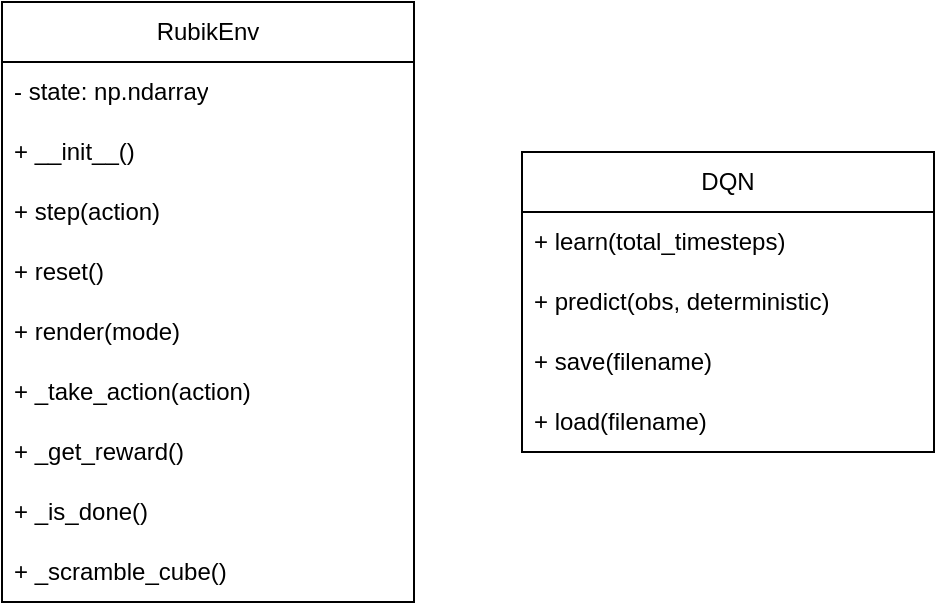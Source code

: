 <mxfile version="24.5.4" type="github">
  <diagram id="C5RBs43oDa-KdzZeNtuy" name="Page-1">
    <mxGraphModel dx="1434" dy="780" grid="1" gridSize="10" guides="1" tooltips="1" connect="1" arrows="1" fold="1" page="1" pageScale="1" pageWidth="827" pageHeight="1169" math="0" shadow="0">
      <root>
        <mxCell id="WIyWlLk6GJQsqaUBKTNV-0" />
        <mxCell id="WIyWlLk6GJQsqaUBKTNV-1" parent="WIyWlLk6GJQsqaUBKTNV-0" />
        <mxCell id="vCxSI7ly1SbANk6c9GBU-48" value="RubikEnv" style="swimlane;fontStyle=0;childLayout=stackLayout;horizontal=1;startSize=30;horizontalStack=0;resizeParent=1;resizeParentMax=0;resizeLast=0;collapsible=1;marginBottom=0;whiteSpace=wrap;html=1;" vertex="1" parent="WIyWlLk6GJQsqaUBKTNV-1">
          <mxGeometry x="190" y="90" width="206" height="300" as="geometry">
            <mxRectangle x="340" y="340" width="70" height="30" as="alternateBounds" />
          </mxGeometry>
        </mxCell>
        <mxCell id="vCxSI7ly1SbANk6c9GBU-49" value="- state: np.ndarray" style="text;strokeColor=none;fillColor=none;align=left;verticalAlign=middle;spacingLeft=4;spacingRight=4;overflow=hidden;points=[[0,0.5],[1,0.5]];portConstraint=eastwest;rotatable=0;whiteSpace=wrap;html=1;" vertex="1" parent="vCxSI7ly1SbANk6c9GBU-48">
          <mxGeometry y="30" width="206" height="30" as="geometry" />
        </mxCell>
        <mxCell id="vCxSI7ly1SbANk6c9GBU-54" value="+ __init__()" style="text;strokeColor=none;fillColor=none;align=left;verticalAlign=middle;spacingLeft=4;spacingRight=4;overflow=hidden;points=[[0,0.5],[1,0.5]];portConstraint=eastwest;rotatable=0;whiteSpace=wrap;html=1;" vertex="1" parent="vCxSI7ly1SbANk6c9GBU-48">
          <mxGeometry y="60" width="206" height="30" as="geometry" />
        </mxCell>
        <mxCell id="vCxSI7ly1SbANk6c9GBU-55" value="+ step(action)" style="text;strokeColor=none;fillColor=none;align=left;verticalAlign=middle;spacingLeft=4;spacingRight=4;overflow=hidden;points=[[0,0.5],[1,0.5]];portConstraint=eastwest;rotatable=0;whiteSpace=wrap;html=1;" vertex="1" parent="vCxSI7ly1SbANk6c9GBU-48">
          <mxGeometry y="90" width="206" height="30" as="geometry" />
        </mxCell>
        <mxCell id="vCxSI7ly1SbANk6c9GBU-56" value=" + reset()" style="text;strokeColor=none;fillColor=none;align=left;verticalAlign=middle;spacingLeft=4;spacingRight=4;overflow=hidden;points=[[0,0.5],[1,0.5]];portConstraint=eastwest;rotatable=0;whiteSpace=wrap;html=1;" vertex="1" parent="vCxSI7ly1SbANk6c9GBU-48">
          <mxGeometry y="120" width="206" height="30" as="geometry" />
        </mxCell>
        <mxCell id="vCxSI7ly1SbANk6c9GBU-57" value="+ render(mode)" style="text;strokeColor=none;fillColor=none;align=left;verticalAlign=middle;spacingLeft=4;spacingRight=4;overflow=hidden;points=[[0,0.5],[1,0.5]];portConstraint=eastwest;rotatable=0;whiteSpace=wrap;html=1;" vertex="1" parent="vCxSI7ly1SbANk6c9GBU-48">
          <mxGeometry y="150" width="206" height="30" as="geometry" />
        </mxCell>
        <mxCell id="vCxSI7ly1SbANk6c9GBU-58" value="+ _take_action(action)" style="text;strokeColor=none;fillColor=none;align=left;verticalAlign=middle;spacingLeft=4;spacingRight=4;overflow=hidden;points=[[0,0.5],[1,0.5]];portConstraint=eastwest;rotatable=0;whiteSpace=wrap;html=1;" vertex="1" parent="vCxSI7ly1SbANk6c9GBU-48">
          <mxGeometry y="180" width="206" height="30" as="geometry" />
        </mxCell>
        <mxCell id="vCxSI7ly1SbANk6c9GBU-59" value="+ _get_reward()" style="text;strokeColor=none;fillColor=none;align=left;verticalAlign=middle;spacingLeft=4;spacingRight=4;overflow=hidden;points=[[0,0.5],[1,0.5]];portConstraint=eastwest;rotatable=0;whiteSpace=wrap;html=1;" vertex="1" parent="vCxSI7ly1SbANk6c9GBU-48">
          <mxGeometry y="210" width="206" height="30" as="geometry" />
        </mxCell>
        <mxCell id="vCxSI7ly1SbANk6c9GBU-60" value=" + _is_done()" style="text;strokeColor=none;fillColor=none;align=left;verticalAlign=middle;spacingLeft=4;spacingRight=4;overflow=hidden;points=[[0,0.5],[1,0.5]];portConstraint=eastwest;rotatable=0;whiteSpace=wrap;html=1;" vertex="1" parent="vCxSI7ly1SbANk6c9GBU-48">
          <mxGeometry y="240" width="206" height="30" as="geometry" />
        </mxCell>
        <mxCell id="vCxSI7ly1SbANk6c9GBU-61" value="+ _scramble_cube()" style="text;strokeColor=none;fillColor=none;align=left;verticalAlign=middle;spacingLeft=4;spacingRight=4;overflow=hidden;points=[[0,0.5],[1,0.5]];portConstraint=eastwest;rotatable=0;whiteSpace=wrap;html=1;" vertex="1" parent="vCxSI7ly1SbANk6c9GBU-48">
          <mxGeometry y="270" width="206" height="30" as="geometry" />
        </mxCell>
        <mxCell id="vCxSI7ly1SbANk6c9GBU-67" value="DQN" style="swimlane;fontStyle=0;childLayout=stackLayout;horizontal=1;startSize=30;horizontalStack=0;resizeParent=1;resizeParentMax=0;resizeLast=0;collapsible=1;marginBottom=0;whiteSpace=wrap;html=1;" vertex="1" parent="WIyWlLk6GJQsqaUBKTNV-1">
          <mxGeometry x="450" y="165" width="206" height="150" as="geometry">
            <mxRectangle x="340" y="340" width="70" height="30" as="alternateBounds" />
          </mxGeometry>
        </mxCell>
        <mxCell id="vCxSI7ly1SbANk6c9GBU-68" value="+ learn(total_timesteps)" style="text;strokeColor=none;fillColor=none;align=left;verticalAlign=middle;spacingLeft=4;spacingRight=4;overflow=hidden;points=[[0,0.5],[1,0.5]];portConstraint=eastwest;rotatable=0;whiteSpace=wrap;html=1;" vertex="1" parent="vCxSI7ly1SbANk6c9GBU-67">
          <mxGeometry y="30" width="206" height="30" as="geometry" />
        </mxCell>
        <mxCell id="vCxSI7ly1SbANk6c9GBU-69" value="+ predict(obs, deterministic)" style="text;strokeColor=none;fillColor=none;align=left;verticalAlign=middle;spacingLeft=4;spacingRight=4;overflow=hidden;points=[[0,0.5],[1,0.5]];portConstraint=eastwest;rotatable=0;whiteSpace=wrap;html=1;" vertex="1" parent="vCxSI7ly1SbANk6c9GBU-67">
          <mxGeometry y="60" width="206" height="30" as="geometry" />
        </mxCell>
        <mxCell id="vCxSI7ly1SbANk6c9GBU-70" value="+ save(filename)" style="text;strokeColor=none;fillColor=none;align=left;verticalAlign=middle;spacingLeft=4;spacingRight=4;overflow=hidden;points=[[0,0.5],[1,0.5]];portConstraint=eastwest;rotatable=0;whiteSpace=wrap;html=1;" vertex="1" parent="vCxSI7ly1SbANk6c9GBU-67">
          <mxGeometry y="90" width="206" height="30" as="geometry" />
        </mxCell>
        <mxCell id="vCxSI7ly1SbANk6c9GBU-71" value=" + load(filename)" style="text;strokeColor=none;fillColor=none;align=left;verticalAlign=middle;spacingLeft=4;spacingRight=4;overflow=hidden;points=[[0,0.5],[1,0.5]];portConstraint=eastwest;rotatable=0;whiteSpace=wrap;html=1;" vertex="1" parent="vCxSI7ly1SbANk6c9GBU-67">
          <mxGeometry y="120" width="206" height="30" as="geometry" />
        </mxCell>
      </root>
    </mxGraphModel>
  </diagram>
</mxfile>
